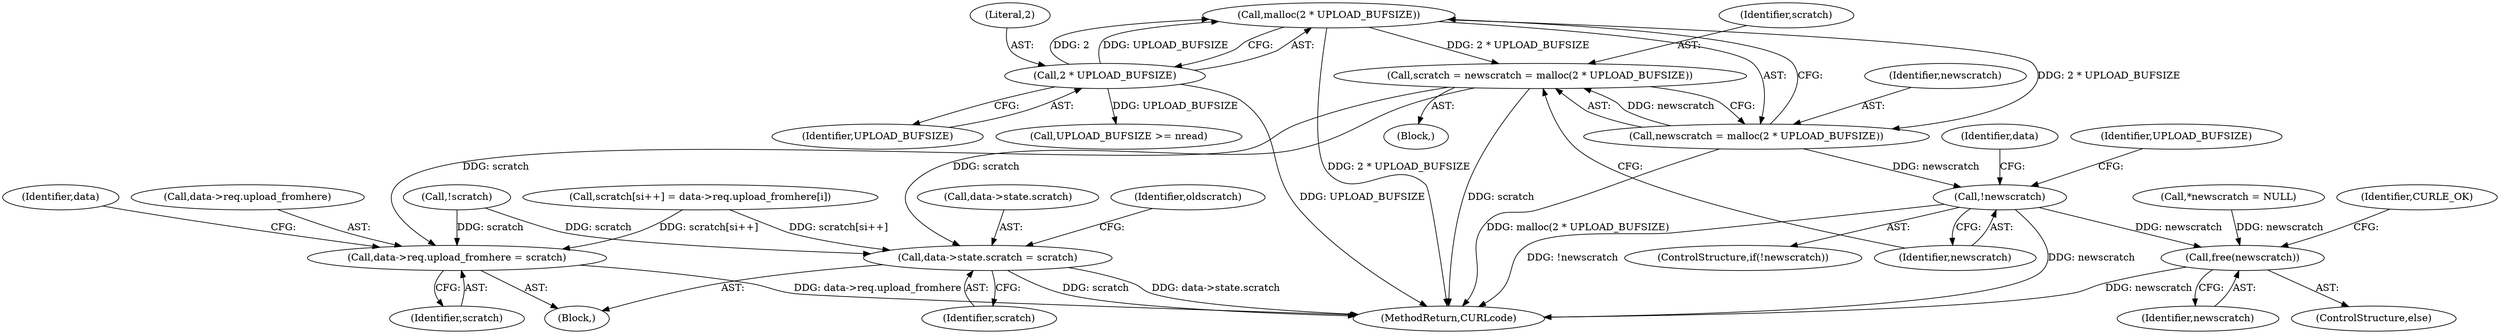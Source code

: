 digraph "0_curl_ba1dbd78e5f1ed67c1b8d37ac89d90e5e330b628@API" {
"1000170" [label="(Call,malloc(2 * UPLOAD_BUFSIZE))"];
"1000171" [label="(Call,2 * UPLOAD_BUFSIZE)"];
"1000166" [label="(Call,scratch = newscratch = malloc(2 * UPLOAD_BUFSIZE))"];
"1000389" [label="(Call,data->req.upload_fromhere = scratch)"];
"1000396" [label="(Call,data->state.scratch = scratch)"];
"1000168" [label="(Call,newscratch = malloc(2 * UPLOAD_BUFSIZE))"];
"1000175" [label="(Call,!newscratch)"];
"1000413" [label="(Call,free(newscratch))"];
"1000175" [label="(Call,!newscratch)"];
"1000399" [label="(Identifier,data)"];
"1000416" [label="(Identifier,CURLE_OK)"];
"1000171" [label="(Call,2 * UPLOAD_BUFSIZE)"];
"1000155" [label="(Call,!scratch)"];
"1000145" [label="(Call,*newscratch = NULL)"];
"1000413" [label="(Call,free(newscratch))"];
"1000173" [label="(Identifier,UPLOAD_BUFSIZE)"];
"1000390" [label="(Call,data->req.upload_fromhere)"];
"1000172" [label="(Literal,2)"];
"1000162" [label="(Block,)"];
"1000397" [label="(Call,data->state.scratch)"];
"1000404" [label="(Identifier,oldscratch)"];
"1000166" [label="(Call,scratch = newscratch = malloc(2 * UPLOAD_BUFSIZE))"];
"1000344" [label="(Call,scratch[si++] = data->req.upload_fromhere[i])"];
"1000176" [label="(Identifier,newscratch)"];
"1000396" [label="(Call,data->state.scratch = scratch)"];
"1000174" [label="(ControlStructure,if(!newscratch))"];
"1000167" [label="(Identifier,scratch)"];
"1000389" [label="(Call,data->req.upload_fromhere = scratch)"];
"1000170" [label="(Call,malloc(2 * UPLOAD_BUFSIZE))"];
"1000412" [label="(ControlStructure,else)"];
"1000168" [label="(Call,newscratch = malloc(2 * UPLOAD_BUFSIZE))"];
"1000395" [label="(Identifier,scratch)"];
"1000388" [label="(Block,)"];
"1000417" [label="(MethodReturn,CURLcode)"];
"1000402" [label="(Identifier,scratch)"];
"1000179" [label="(Identifier,data)"];
"1000185" [label="(Identifier,UPLOAD_BUFSIZE)"];
"1000169" [label="(Identifier,newscratch)"];
"1000184" [label="(Call,UPLOAD_BUFSIZE >= nread)"];
"1000414" [label="(Identifier,newscratch)"];
"1000170" -> "1000168"  [label="AST: "];
"1000170" -> "1000171"  [label="CFG: "];
"1000171" -> "1000170"  [label="AST: "];
"1000168" -> "1000170"  [label="CFG: "];
"1000170" -> "1000417"  [label="DDG: 2 * UPLOAD_BUFSIZE"];
"1000170" -> "1000166"  [label="DDG: 2 * UPLOAD_BUFSIZE"];
"1000170" -> "1000168"  [label="DDG: 2 * UPLOAD_BUFSIZE"];
"1000171" -> "1000170"  [label="DDG: 2"];
"1000171" -> "1000170"  [label="DDG: UPLOAD_BUFSIZE"];
"1000171" -> "1000173"  [label="CFG: "];
"1000172" -> "1000171"  [label="AST: "];
"1000173" -> "1000171"  [label="AST: "];
"1000171" -> "1000417"  [label="DDG: UPLOAD_BUFSIZE"];
"1000171" -> "1000184"  [label="DDG: UPLOAD_BUFSIZE"];
"1000166" -> "1000162"  [label="AST: "];
"1000166" -> "1000168"  [label="CFG: "];
"1000167" -> "1000166"  [label="AST: "];
"1000168" -> "1000166"  [label="AST: "];
"1000176" -> "1000166"  [label="CFG: "];
"1000166" -> "1000417"  [label="DDG: scratch"];
"1000168" -> "1000166"  [label="DDG: newscratch"];
"1000166" -> "1000389"  [label="DDG: scratch"];
"1000166" -> "1000396"  [label="DDG: scratch"];
"1000389" -> "1000388"  [label="AST: "];
"1000389" -> "1000395"  [label="CFG: "];
"1000390" -> "1000389"  [label="AST: "];
"1000395" -> "1000389"  [label="AST: "];
"1000399" -> "1000389"  [label="CFG: "];
"1000389" -> "1000417"  [label="DDG: data->req.upload_fromhere"];
"1000155" -> "1000389"  [label="DDG: scratch"];
"1000344" -> "1000389"  [label="DDG: scratch[si++]"];
"1000396" -> "1000388"  [label="AST: "];
"1000396" -> "1000402"  [label="CFG: "];
"1000397" -> "1000396"  [label="AST: "];
"1000402" -> "1000396"  [label="AST: "];
"1000404" -> "1000396"  [label="CFG: "];
"1000396" -> "1000417"  [label="DDG: data->state.scratch"];
"1000396" -> "1000417"  [label="DDG: scratch"];
"1000344" -> "1000396"  [label="DDG: scratch[si++]"];
"1000155" -> "1000396"  [label="DDG: scratch"];
"1000169" -> "1000168"  [label="AST: "];
"1000168" -> "1000417"  [label="DDG: malloc(2 * UPLOAD_BUFSIZE)"];
"1000168" -> "1000175"  [label="DDG: newscratch"];
"1000175" -> "1000174"  [label="AST: "];
"1000175" -> "1000176"  [label="CFG: "];
"1000176" -> "1000175"  [label="AST: "];
"1000179" -> "1000175"  [label="CFG: "];
"1000185" -> "1000175"  [label="CFG: "];
"1000175" -> "1000417"  [label="DDG: newscratch"];
"1000175" -> "1000417"  [label="DDG: !newscratch"];
"1000175" -> "1000413"  [label="DDG: newscratch"];
"1000413" -> "1000412"  [label="AST: "];
"1000413" -> "1000414"  [label="CFG: "];
"1000414" -> "1000413"  [label="AST: "];
"1000416" -> "1000413"  [label="CFG: "];
"1000413" -> "1000417"  [label="DDG: newscratch"];
"1000145" -> "1000413"  [label="DDG: newscratch"];
}
